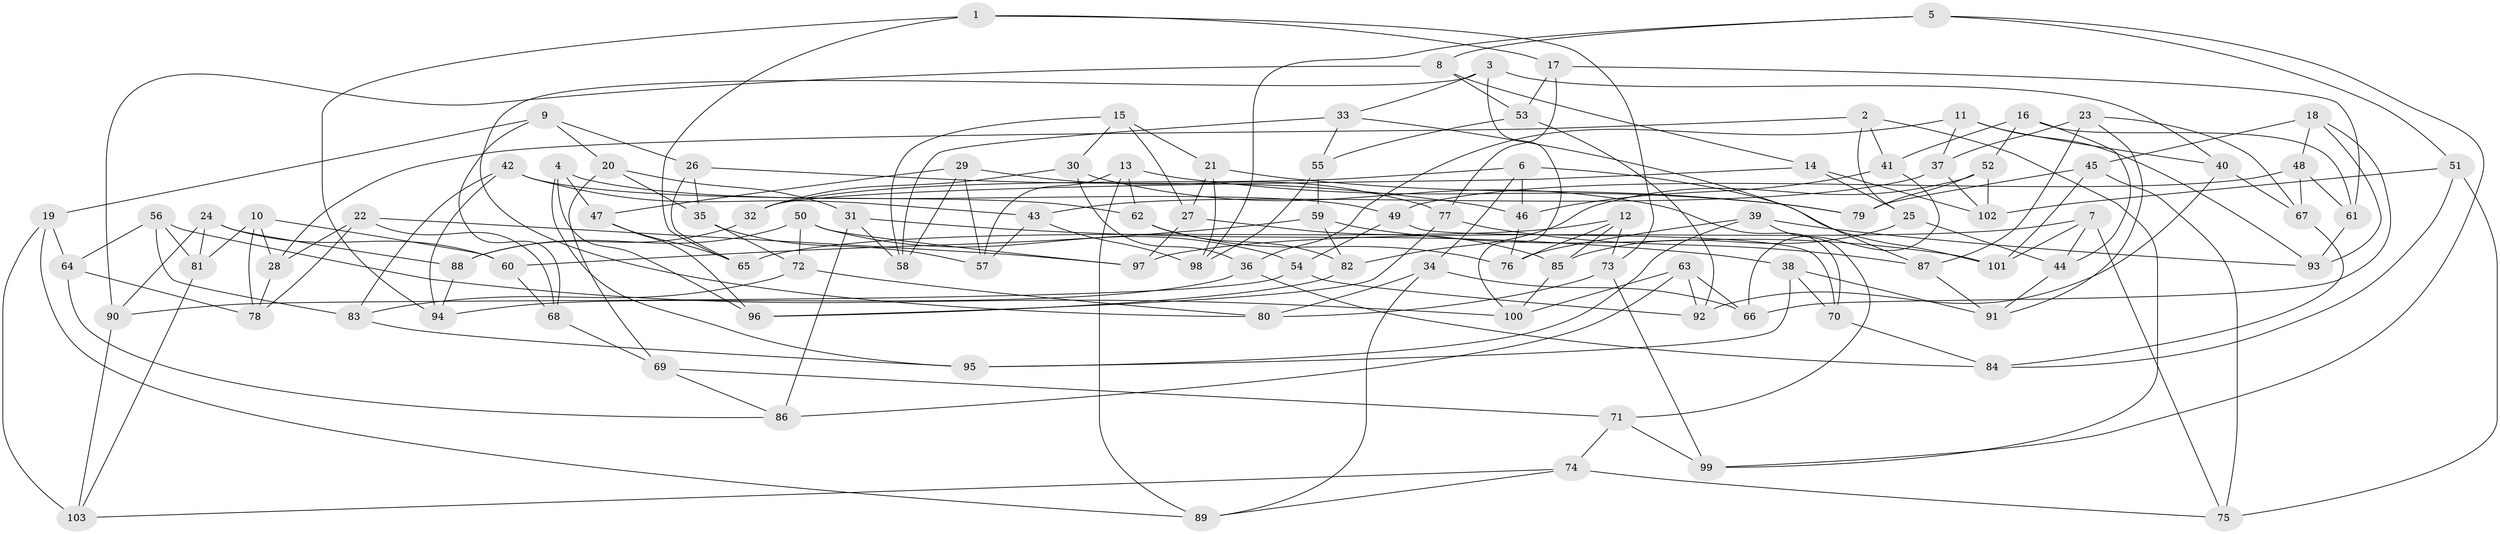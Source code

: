 // Generated by graph-tools (version 1.1) at 2025/57/03/09/25 04:57:14]
// undirected, 103 vertices, 206 edges
graph export_dot {
graph [start="1"]
  node [color=gray90,style=filled];
  1;
  2;
  3;
  4;
  5;
  6;
  7;
  8;
  9;
  10;
  11;
  12;
  13;
  14;
  15;
  16;
  17;
  18;
  19;
  20;
  21;
  22;
  23;
  24;
  25;
  26;
  27;
  28;
  29;
  30;
  31;
  32;
  33;
  34;
  35;
  36;
  37;
  38;
  39;
  40;
  41;
  42;
  43;
  44;
  45;
  46;
  47;
  48;
  49;
  50;
  51;
  52;
  53;
  54;
  55;
  56;
  57;
  58;
  59;
  60;
  61;
  62;
  63;
  64;
  65;
  66;
  67;
  68;
  69;
  70;
  71;
  72;
  73;
  74;
  75;
  76;
  77;
  78;
  79;
  80;
  81;
  82;
  83;
  84;
  85;
  86;
  87;
  88;
  89;
  90;
  91;
  92;
  93;
  94;
  95;
  96;
  97;
  98;
  99;
  100;
  101;
  102;
  103;
  1 -- 73;
  1 -- 94;
  1 -- 17;
  1 -- 65;
  2 -- 99;
  2 -- 25;
  2 -- 41;
  2 -- 28;
  3 -- 100;
  3 -- 80;
  3 -- 33;
  3 -- 40;
  4 -- 95;
  4 -- 49;
  4 -- 96;
  4 -- 47;
  5 -- 8;
  5 -- 98;
  5 -- 99;
  5 -- 51;
  6 -- 34;
  6 -- 46;
  6 -- 101;
  6 -- 32;
  7 -- 75;
  7 -- 101;
  7 -- 44;
  7 -- 97;
  8 -- 14;
  8 -- 53;
  8 -- 90;
  9 -- 68;
  9 -- 20;
  9 -- 19;
  9 -- 26;
  10 -- 60;
  10 -- 81;
  10 -- 78;
  10 -- 28;
  11 -- 37;
  11 -- 40;
  11 -- 36;
  11 -- 93;
  12 -- 65;
  12 -- 73;
  12 -- 85;
  12 -- 76;
  13 -- 57;
  13 -- 89;
  13 -- 79;
  13 -- 62;
  14 -- 25;
  14 -- 102;
  14 -- 32;
  15 -- 27;
  15 -- 30;
  15 -- 58;
  15 -- 21;
  16 -- 41;
  16 -- 44;
  16 -- 52;
  16 -- 61;
  17 -- 61;
  17 -- 53;
  17 -- 77;
  18 -- 45;
  18 -- 93;
  18 -- 66;
  18 -- 48;
  19 -- 89;
  19 -- 103;
  19 -- 64;
  20 -- 69;
  20 -- 35;
  20 -- 31;
  21 -- 98;
  21 -- 79;
  21 -- 27;
  22 -- 68;
  22 -- 97;
  22 -- 28;
  22 -- 78;
  23 -- 37;
  23 -- 87;
  23 -- 91;
  23 -- 67;
  24 -- 90;
  24 -- 81;
  24 -- 88;
  24 -- 60;
  25 -- 85;
  25 -- 44;
  26 -- 35;
  26 -- 46;
  26 -- 65;
  27 -- 97;
  27 -- 85;
  28 -- 78;
  29 -- 47;
  29 -- 57;
  29 -- 77;
  29 -- 58;
  30 -- 70;
  30 -- 36;
  30 -- 32;
  31 -- 38;
  31 -- 58;
  31 -- 86;
  32 -- 88;
  33 -- 58;
  33 -- 87;
  33 -- 55;
  34 -- 89;
  34 -- 66;
  34 -- 80;
  35 -- 72;
  35 -- 57;
  36 -- 94;
  36 -- 84;
  37 -- 102;
  37 -- 43;
  38 -- 95;
  38 -- 91;
  38 -- 70;
  39 -- 95;
  39 -- 71;
  39 -- 93;
  39 -- 76;
  40 -- 92;
  40 -- 67;
  41 -- 66;
  41 -- 46;
  42 -- 43;
  42 -- 94;
  42 -- 83;
  42 -- 62;
  43 -- 98;
  43 -- 57;
  44 -- 91;
  45 -- 101;
  45 -- 79;
  45 -- 75;
  46 -- 76;
  47 -- 65;
  47 -- 96;
  48 -- 67;
  48 -- 61;
  48 -- 49;
  49 -- 54;
  49 -- 70;
  50 -- 72;
  50 -- 88;
  50 -- 54;
  50 -- 97;
  51 -- 102;
  51 -- 75;
  51 -- 84;
  52 -- 82;
  52 -- 79;
  52 -- 102;
  53 -- 55;
  53 -- 92;
  54 -- 90;
  54 -- 92;
  55 -- 59;
  55 -- 98;
  56 -- 81;
  56 -- 83;
  56 -- 64;
  56 -- 100;
  59 -- 101;
  59 -- 60;
  59 -- 82;
  60 -- 68;
  61 -- 93;
  62 -- 76;
  62 -- 82;
  63 -- 86;
  63 -- 100;
  63 -- 92;
  63 -- 66;
  64 -- 86;
  64 -- 78;
  67 -- 84;
  68 -- 69;
  69 -- 86;
  69 -- 71;
  70 -- 84;
  71 -- 99;
  71 -- 74;
  72 -- 83;
  72 -- 80;
  73 -- 99;
  73 -- 80;
  74 -- 103;
  74 -- 75;
  74 -- 89;
  77 -- 87;
  77 -- 96;
  81 -- 103;
  82 -- 96;
  83 -- 95;
  85 -- 100;
  87 -- 91;
  88 -- 94;
  90 -- 103;
}
